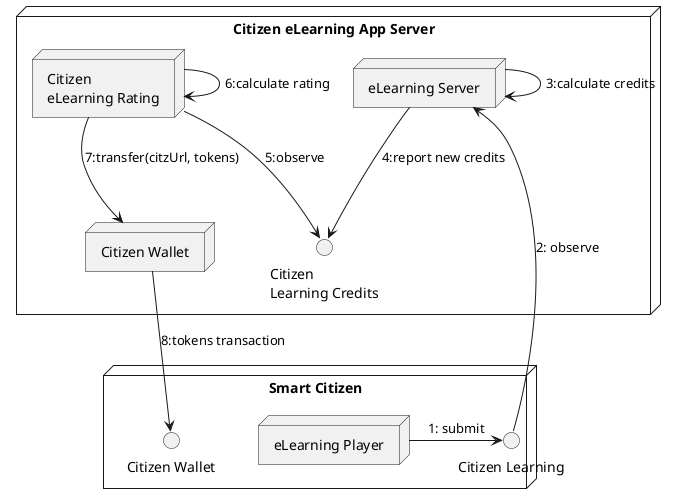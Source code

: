 @startuml

node "Citizen eLearning App Server" as dsmServer {

node "Citizen Wallet" as wallet

node "Citizen \neLearning Rating" as citzRate

node "eLearning Server" as learnServer

interface "Citizen \nLearning Credits" as learningCredits

}


node "Smart Citizen" as citz {
interface "Citizen Wallet" as citzWallet

node "eLearning Player" as player

interface "Citizen Learning" as citzLearn
}

player -> citzLearn : 1: submit

citzLearn --> learnServer : 2: observe

learnServer ->  learnServer : 3:calculate credits

learnServer --> learningCredits : 4:report new credits

citzRate --> learningCredits : 5:observe

citzRate -> citzRate : 6:calculate rating

citzRate --> wallet : 7:transfer(citzUrl, tokens)

wallet --> citzWallet : 8:tokens transaction

@enduml
